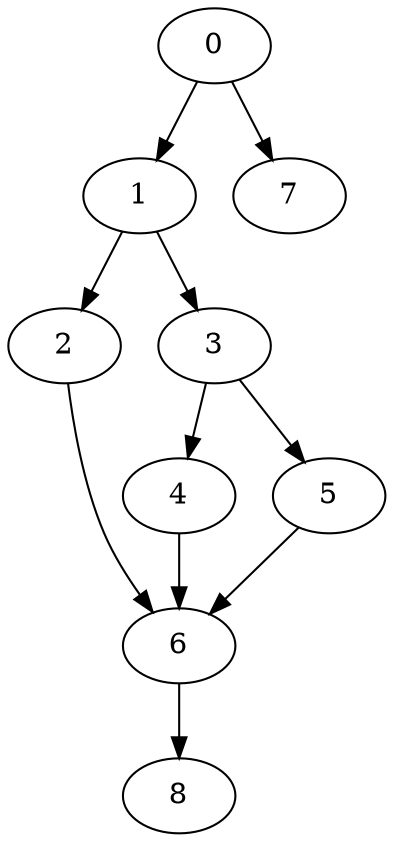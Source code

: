 digraph {
	0
	1
	2
	3
	4
	5
	6
	7
	8
	3 -> 4
	0 -> 7
	6 -> 8
	1 -> 2
	1 -> 3
	0 -> 1
	3 -> 5
	2 -> 6
	4 -> 6
	5 -> 6
}
